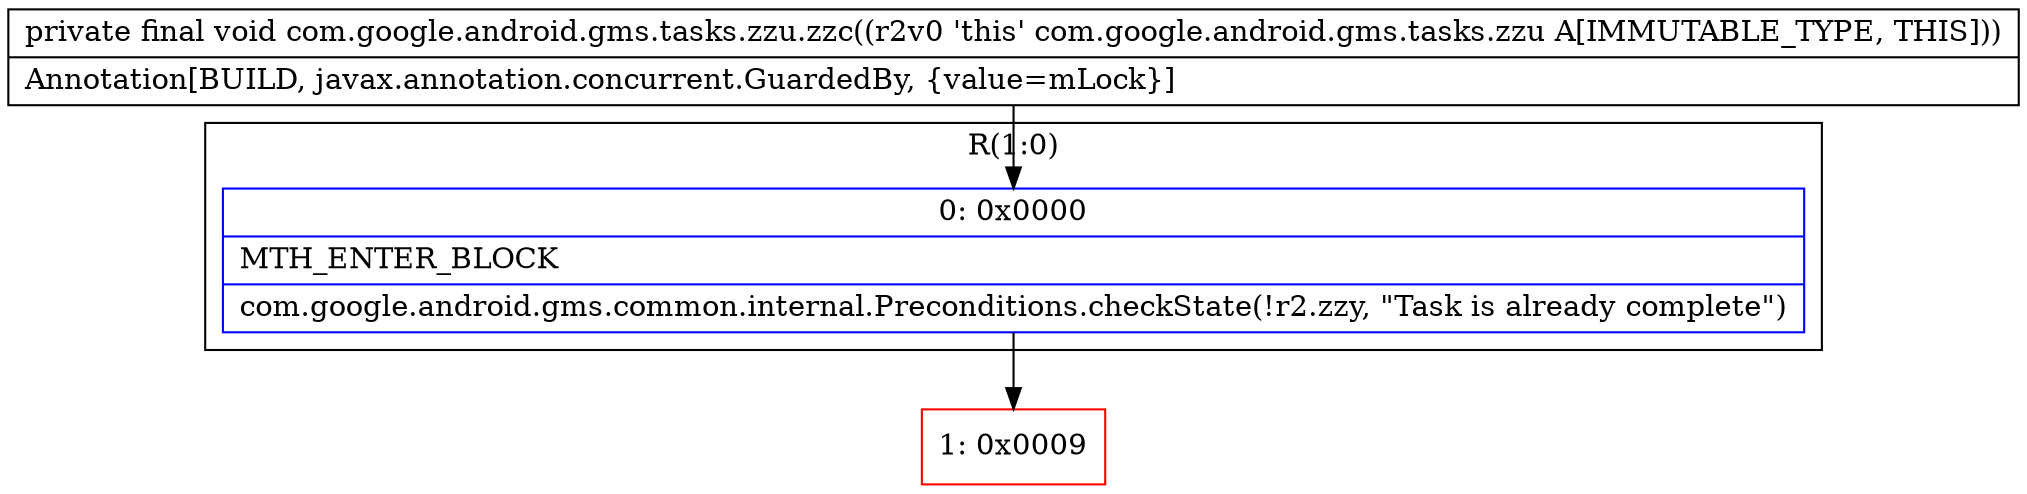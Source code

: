 digraph "CFG forcom.google.android.gms.tasks.zzu.zzc()V" {
subgraph cluster_Region_1042300079 {
label = "R(1:0)";
node [shape=record,color=blue];
Node_0 [shape=record,label="{0\:\ 0x0000|MTH_ENTER_BLOCK\l|com.google.android.gms.common.internal.Preconditions.checkState(!r2.zzy, \"Task is already complete\")\l}"];
}
Node_1 [shape=record,color=red,label="{1\:\ 0x0009}"];
MethodNode[shape=record,label="{private final void com.google.android.gms.tasks.zzu.zzc((r2v0 'this' com.google.android.gms.tasks.zzu A[IMMUTABLE_TYPE, THIS]))  | Annotation[BUILD, javax.annotation.concurrent.GuardedBy, \{value=mLock\}]\l}"];
MethodNode -> Node_0;
Node_0 -> Node_1;
}


